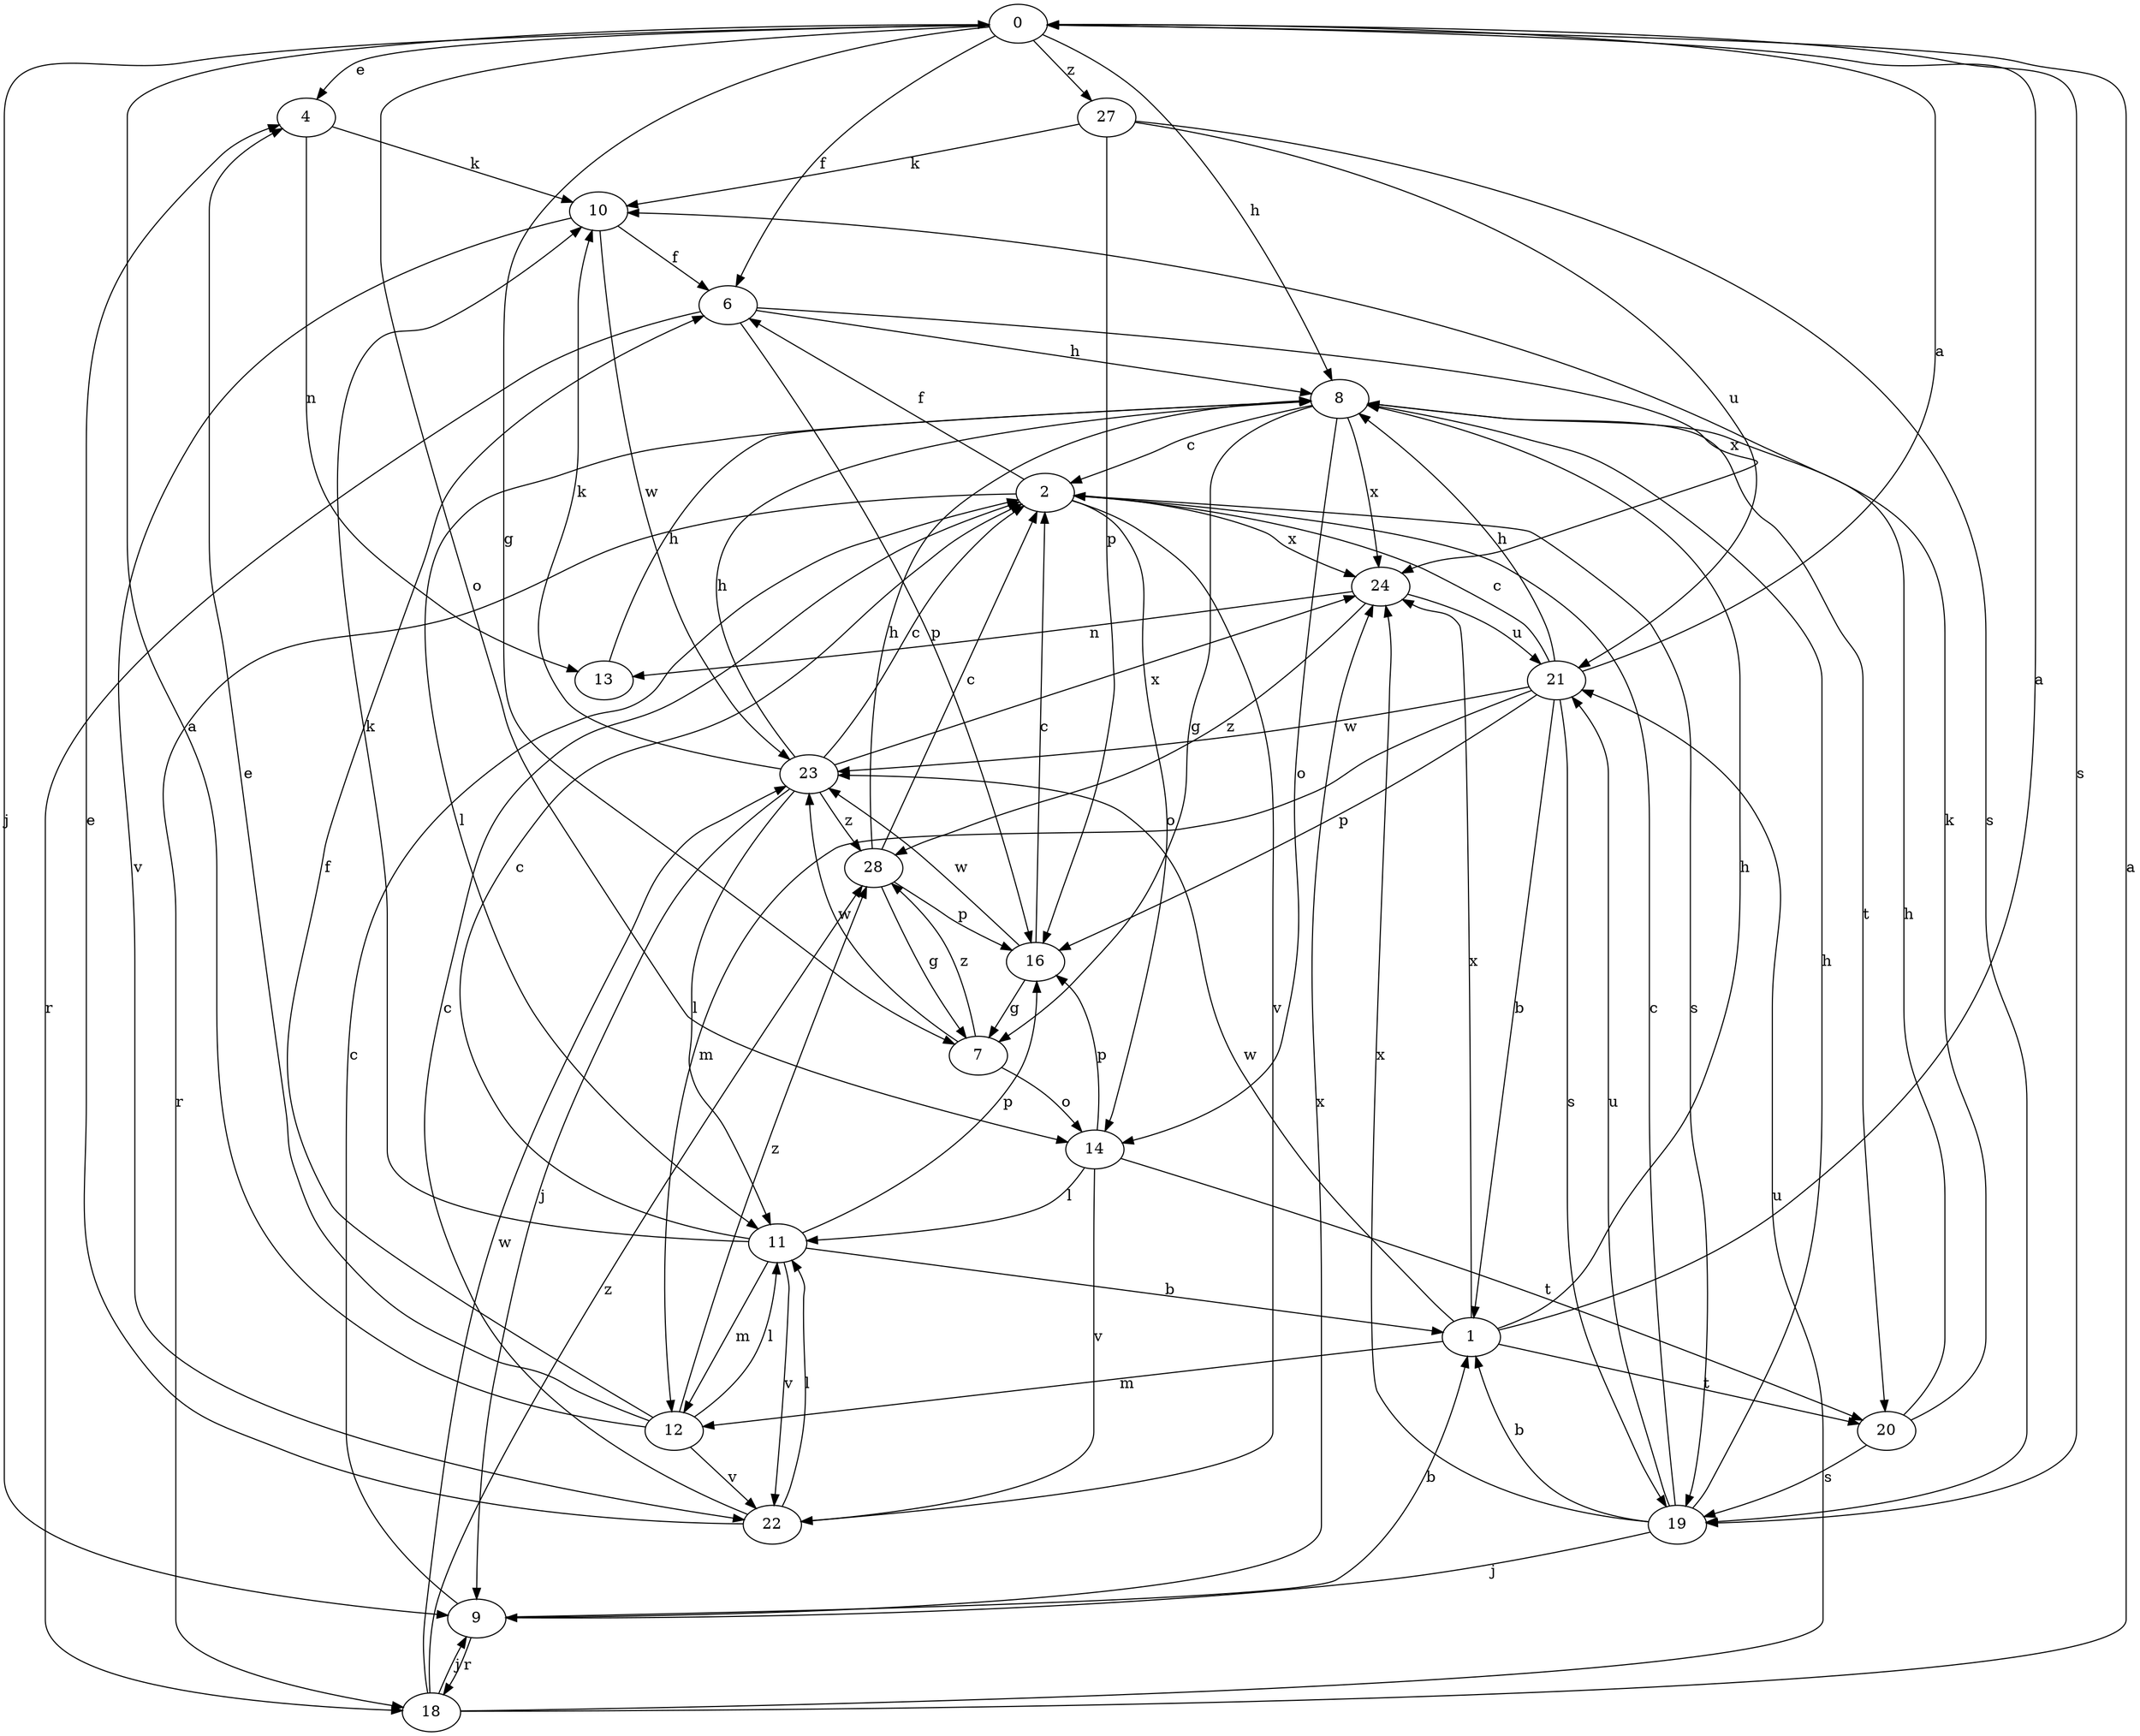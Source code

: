 strict digraph  {
0;
1;
2;
4;
6;
7;
8;
9;
10;
11;
12;
13;
14;
16;
18;
19;
20;
21;
22;
23;
24;
27;
28;
0 -> 4  [label=e];
0 -> 6  [label=f];
0 -> 7  [label=g];
0 -> 8  [label=h];
0 -> 9  [label=j];
0 -> 14  [label=o];
0 -> 19  [label=s];
0 -> 27  [label=z];
1 -> 0  [label=a];
1 -> 8  [label=h];
1 -> 12  [label=m];
1 -> 20  [label=t];
1 -> 23  [label=w];
1 -> 24  [label=x];
2 -> 6  [label=f];
2 -> 14  [label=o];
2 -> 18  [label=r];
2 -> 19  [label=s];
2 -> 22  [label=v];
2 -> 24  [label=x];
4 -> 10  [label=k];
4 -> 13  [label=n];
6 -> 8  [label=h];
6 -> 16  [label=p];
6 -> 18  [label=r];
6 -> 24  [label=x];
7 -> 14  [label=o];
7 -> 23  [label=w];
7 -> 28  [label=z];
8 -> 2  [label=c];
8 -> 7  [label=g];
8 -> 11  [label=l];
8 -> 14  [label=o];
8 -> 20  [label=t];
8 -> 24  [label=x];
9 -> 1  [label=b];
9 -> 2  [label=c];
9 -> 18  [label=r];
9 -> 24  [label=x];
10 -> 6  [label=f];
10 -> 22  [label=v];
10 -> 23  [label=w];
11 -> 1  [label=b];
11 -> 2  [label=c];
11 -> 10  [label=k];
11 -> 12  [label=m];
11 -> 16  [label=p];
11 -> 22  [label=v];
12 -> 0  [label=a];
12 -> 4  [label=e];
12 -> 6  [label=f];
12 -> 11  [label=l];
12 -> 22  [label=v];
12 -> 28  [label=z];
13 -> 8  [label=h];
14 -> 11  [label=l];
14 -> 16  [label=p];
14 -> 20  [label=t];
14 -> 22  [label=v];
16 -> 2  [label=c];
16 -> 7  [label=g];
16 -> 23  [label=w];
18 -> 0  [label=a];
18 -> 9  [label=j];
18 -> 21  [label=u];
18 -> 23  [label=w];
18 -> 28  [label=z];
19 -> 1  [label=b];
19 -> 2  [label=c];
19 -> 8  [label=h];
19 -> 9  [label=j];
19 -> 21  [label=u];
19 -> 24  [label=x];
20 -> 8  [label=h];
20 -> 10  [label=k];
20 -> 19  [label=s];
21 -> 0  [label=a];
21 -> 1  [label=b];
21 -> 2  [label=c];
21 -> 8  [label=h];
21 -> 12  [label=m];
21 -> 16  [label=p];
21 -> 19  [label=s];
21 -> 23  [label=w];
22 -> 2  [label=c];
22 -> 4  [label=e];
22 -> 11  [label=l];
23 -> 2  [label=c];
23 -> 8  [label=h];
23 -> 9  [label=j];
23 -> 10  [label=k];
23 -> 11  [label=l];
23 -> 24  [label=x];
23 -> 28  [label=z];
24 -> 13  [label=n];
24 -> 21  [label=u];
24 -> 28  [label=z];
27 -> 10  [label=k];
27 -> 16  [label=p];
27 -> 19  [label=s];
27 -> 21  [label=u];
28 -> 2  [label=c];
28 -> 7  [label=g];
28 -> 8  [label=h];
28 -> 16  [label=p];
}
